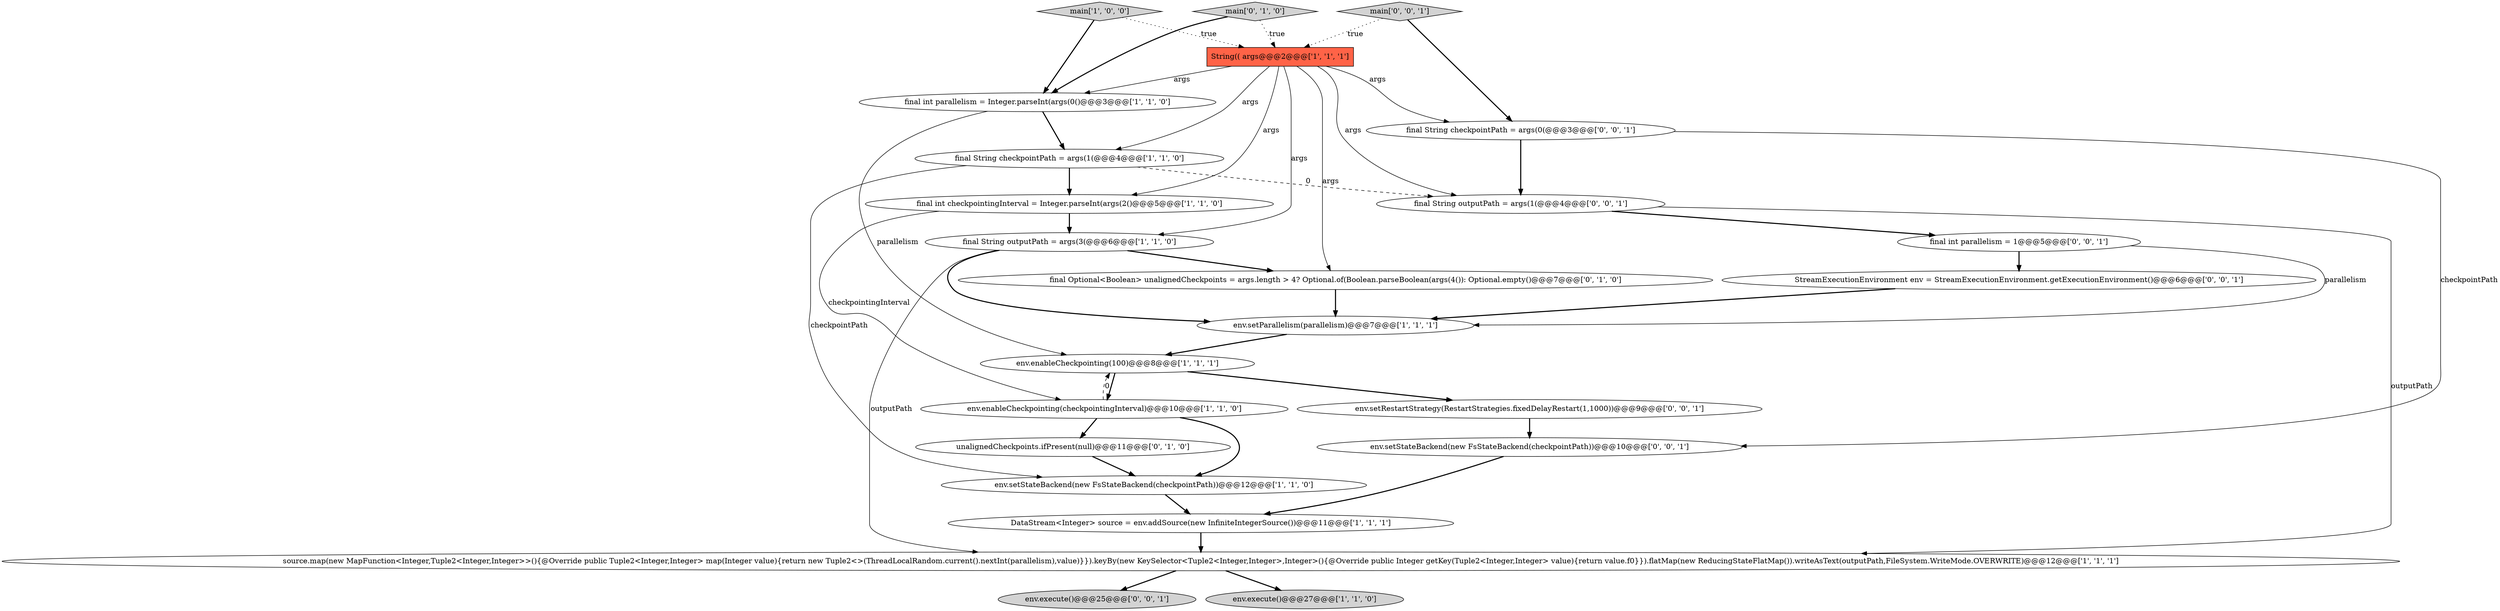 digraph {
23 [style = filled, label = "final String outputPath = args(1(@@@4@@@['0', '0', '1']", fillcolor = white, shape = ellipse image = "AAA0AAABBB3BBB"];
17 [style = filled, label = "main['0', '0', '1']", fillcolor = lightgray, shape = diamond image = "AAA0AAABBB3BBB"];
10 [style = filled, label = "DataStream<Integer> source = env.addSource(new InfiniteIntegerSource())@@@11@@@['1', '1', '1']", fillcolor = white, shape = ellipse image = "AAA0AAABBB1BBB"];
6 [style = filled, label = "env.enableCheckpointing(100)@@@8@@@['1', '1', '1']", fillcolor = white, shape = ellipse image = "AAA0AAABBB1BBB"];
20 [style = filled, label = "env.setRestartStrategy(RestartStrategies.fixedDelayRestart(1,1000))@@@9@@@['0', '0', '1']", fillcolor = white, shape = ellipse image = "AAA0AAABBB3BBB"];
4 [style = filled, label = "final int parallelism = Integer.parseInt(args(0()@@@3@@@['1', '1', '0']", fillcolor = white, shape = ellipse image = "AAA0AAABBB1BBB"];
5 [style = filled, label = "final String outputPath = args(3(@@@6@@@['1', '1', '0']", fillcolor = white, shape = ellipse image = "AAA0AAABBB1BBB"];
19 [style = filled, label = "final int parallelism = 1@@@5@@@['0', '0', '1']", fillcolor = white, shape = ellipse image = "AAA0AAABBB3BBB"];
16 [style = filled, label = "env.execute()@@@25@@@['0', '0', '1']", fillcolor = lightgray, shape = ellipse image = "AAA0AAABBB3BBB"];
14 [style = filled, label = "final Optional<Boolean> unalignedCheckpoints = args.length > 4? Optional.of(Boolean.parseBoolean(args(4()): Optional.empty()@@@7@@@['0', '1', '0']", fillcolor = white, shape = ellipse image = "AAA1AAABBB2BBB"];
21 [style = filled, label = "env.setStateBackend(new FsStateBackend(checkpointPath))@@@10@@@['0', '0', '1']", fillcolor = white, shape = ellipse image = "AAA0AAABBB3BBB"];
1 [style = filled, label = "final int checkpointingInterval = Integer.parseInt(args(2()@@@5@@@['1', '1', '0']", fillcolor = white, shape = ellipse image = "AAA0AAABBB1BBB"];
15 [style = filled, label = "unalignedCheckpoints.ifPresent(null)@@@11@@@['0', '1', '0']", fillcolor = white, shape = ellipse image = "AAA1AAABBB2BBB"];
18 [style = filled, label = "final String checkpointPath = args(0(@@@3@@@['0', '0', '1']", fillcolor = white, shape = ellipse image = "AAA0AAABBB3BBB"];
2 [style = filled, label = "main['1', '0', '0']", fillcolor = lightgray, shape = diamond image = "AAA0AAABBB1BBB"];
8 [style = filled, label = "final String checkpointPath = args(1(@@@4@@@['1', '1', '0']", fillcolor = white, shape = ellipse image = "AAA0AAABBB1BBB"];
7 [style = filled, label = "env.setStateBackend(new FsStateBackend(checkpointPath))@@@12@@@['1', '1', '0']", fillcolor = white, shape = ellipse image = "AAA0AAABBB1BBB"];
11 [style = filled, label = "env.setParallelism(parallelism)@@@7@@@['1', '1', '1']", fillcolor = white, shape = ellipse image = "AAA0AAABBB1BBB"];
9 [style = filled, label = "env.enableCheckpointing(checkpointingInterval)@@@10@@@['1', '1', '0']", fillcolor = white, shape = ellipse image = "AAA0AAABBB1BBB"];
3 [style = filled, label = "source.map(new MapFunction<Integer,Tuple2<Integer,Integer>>(){@Override public Tuple2<Integer,Integer> map(Integer value){return new Tuple2<>(ThreadLocalRandom.current().nextInt(parallelism),value)}}).keyBy(new KeySelector<Tuple2<Integer,Integer>,Integer>(){@Override public Integer getKey(Tuple2<Integer,Integer> value){return value.f0}}).flatMap(new ReducingStateFlatMap()).writeAsText(outputPath,FileSystem.WriteMode.OVERWRITE)@@@12@@@['1', '1', '1']", fillcolor = white, shape = ellipse image = "AAA0AAABBB1BBB"];
12 [style = filled, label = "env.execute()@@@27@@@['1', '1', '0']", fillcolor = lightgray, shape = ellipse image = "AAA0AAABBB1BBB"];
22 [style = filled, label = "StreamExecutionEnvironment env = StreamExecutionEnvironment.getExecutionEnvironment()@@@6@@@['0', '0', '1']", fillcolor = white, shape = ellipse image = "AAA0AAABBB3BBB"];
0 [style = filled, label = "String(( args@@@2@@@['1', '1', '1']", fillcolor = tomato, shape = box image = "AAA0AAABBB1BBB"];
13 [style = filled, label = "main['0', '1', '0']", fillcolor = lightgray, shape = diamond image = "AAA0AAABBB2BBB"];
22->11 [style = bold, label=""];
0->5 [style = solid, label="args"];
0->23 [style = solid, label="args"];
5->14 [style = bold, label=""];
0->1 [style = solid, label="args"];
17->0 [style = dotted, label="true"];
2->4 [style = bold, label=""];
13->4 [style = bold, label=""];
23->19 [style = bold, label=""];
8->7 [style = solid, label="checkpointPath"];
18->21 [style = solid, label="checkpointPath"];
7->10 [style = bold, label=""];
9->6 [style = dashed, label="0"];
17->18 [style = bold, label=""];
0->14 [style = solid, label="args"];
9->15 [style = bold, label=""];
19->22 [style = bold, label=""];
4->8 [style = bold, label=""];
11->6 [style = bold, label=""];
6->20 [style = bold, label=""];
14->11 [style = bold, label=""];
15->7 [style = bold, label=""];
4->6 [style = solid, label="parallelism"];
21->10 [style = bold, label=""];
19->11 [style = solid, label="parallelism"];
10->3 [style = bold, label=""];
6->9 [style = bold, label=""];
8->1 [style = bold, label=""];
0->8 [style = solid, label="args"];
8->23 [style = dashed, label="0"];
20->21 [style = bold, label=""];
0->4 [style = solid, label="args"];
5->11 [style = bold, label=""];
3->12 [style = bold, label=""];
1->9 [style = solid, label="checkpointingInterval"];
13->0 [style = dotted, label="true"];
0->18 [style = solid, label="args"];
3->16 [style = bold, label=""];
2->0 [style = dotted, label="true"];
5->3 [style = solid, label="outputPath"];
23->3 [style = solid, label="outputPath"];
18->23 [style = bold, label=""];
1->5 [style = bold, label=""];
9->7 [style = bold, label=""];
}
